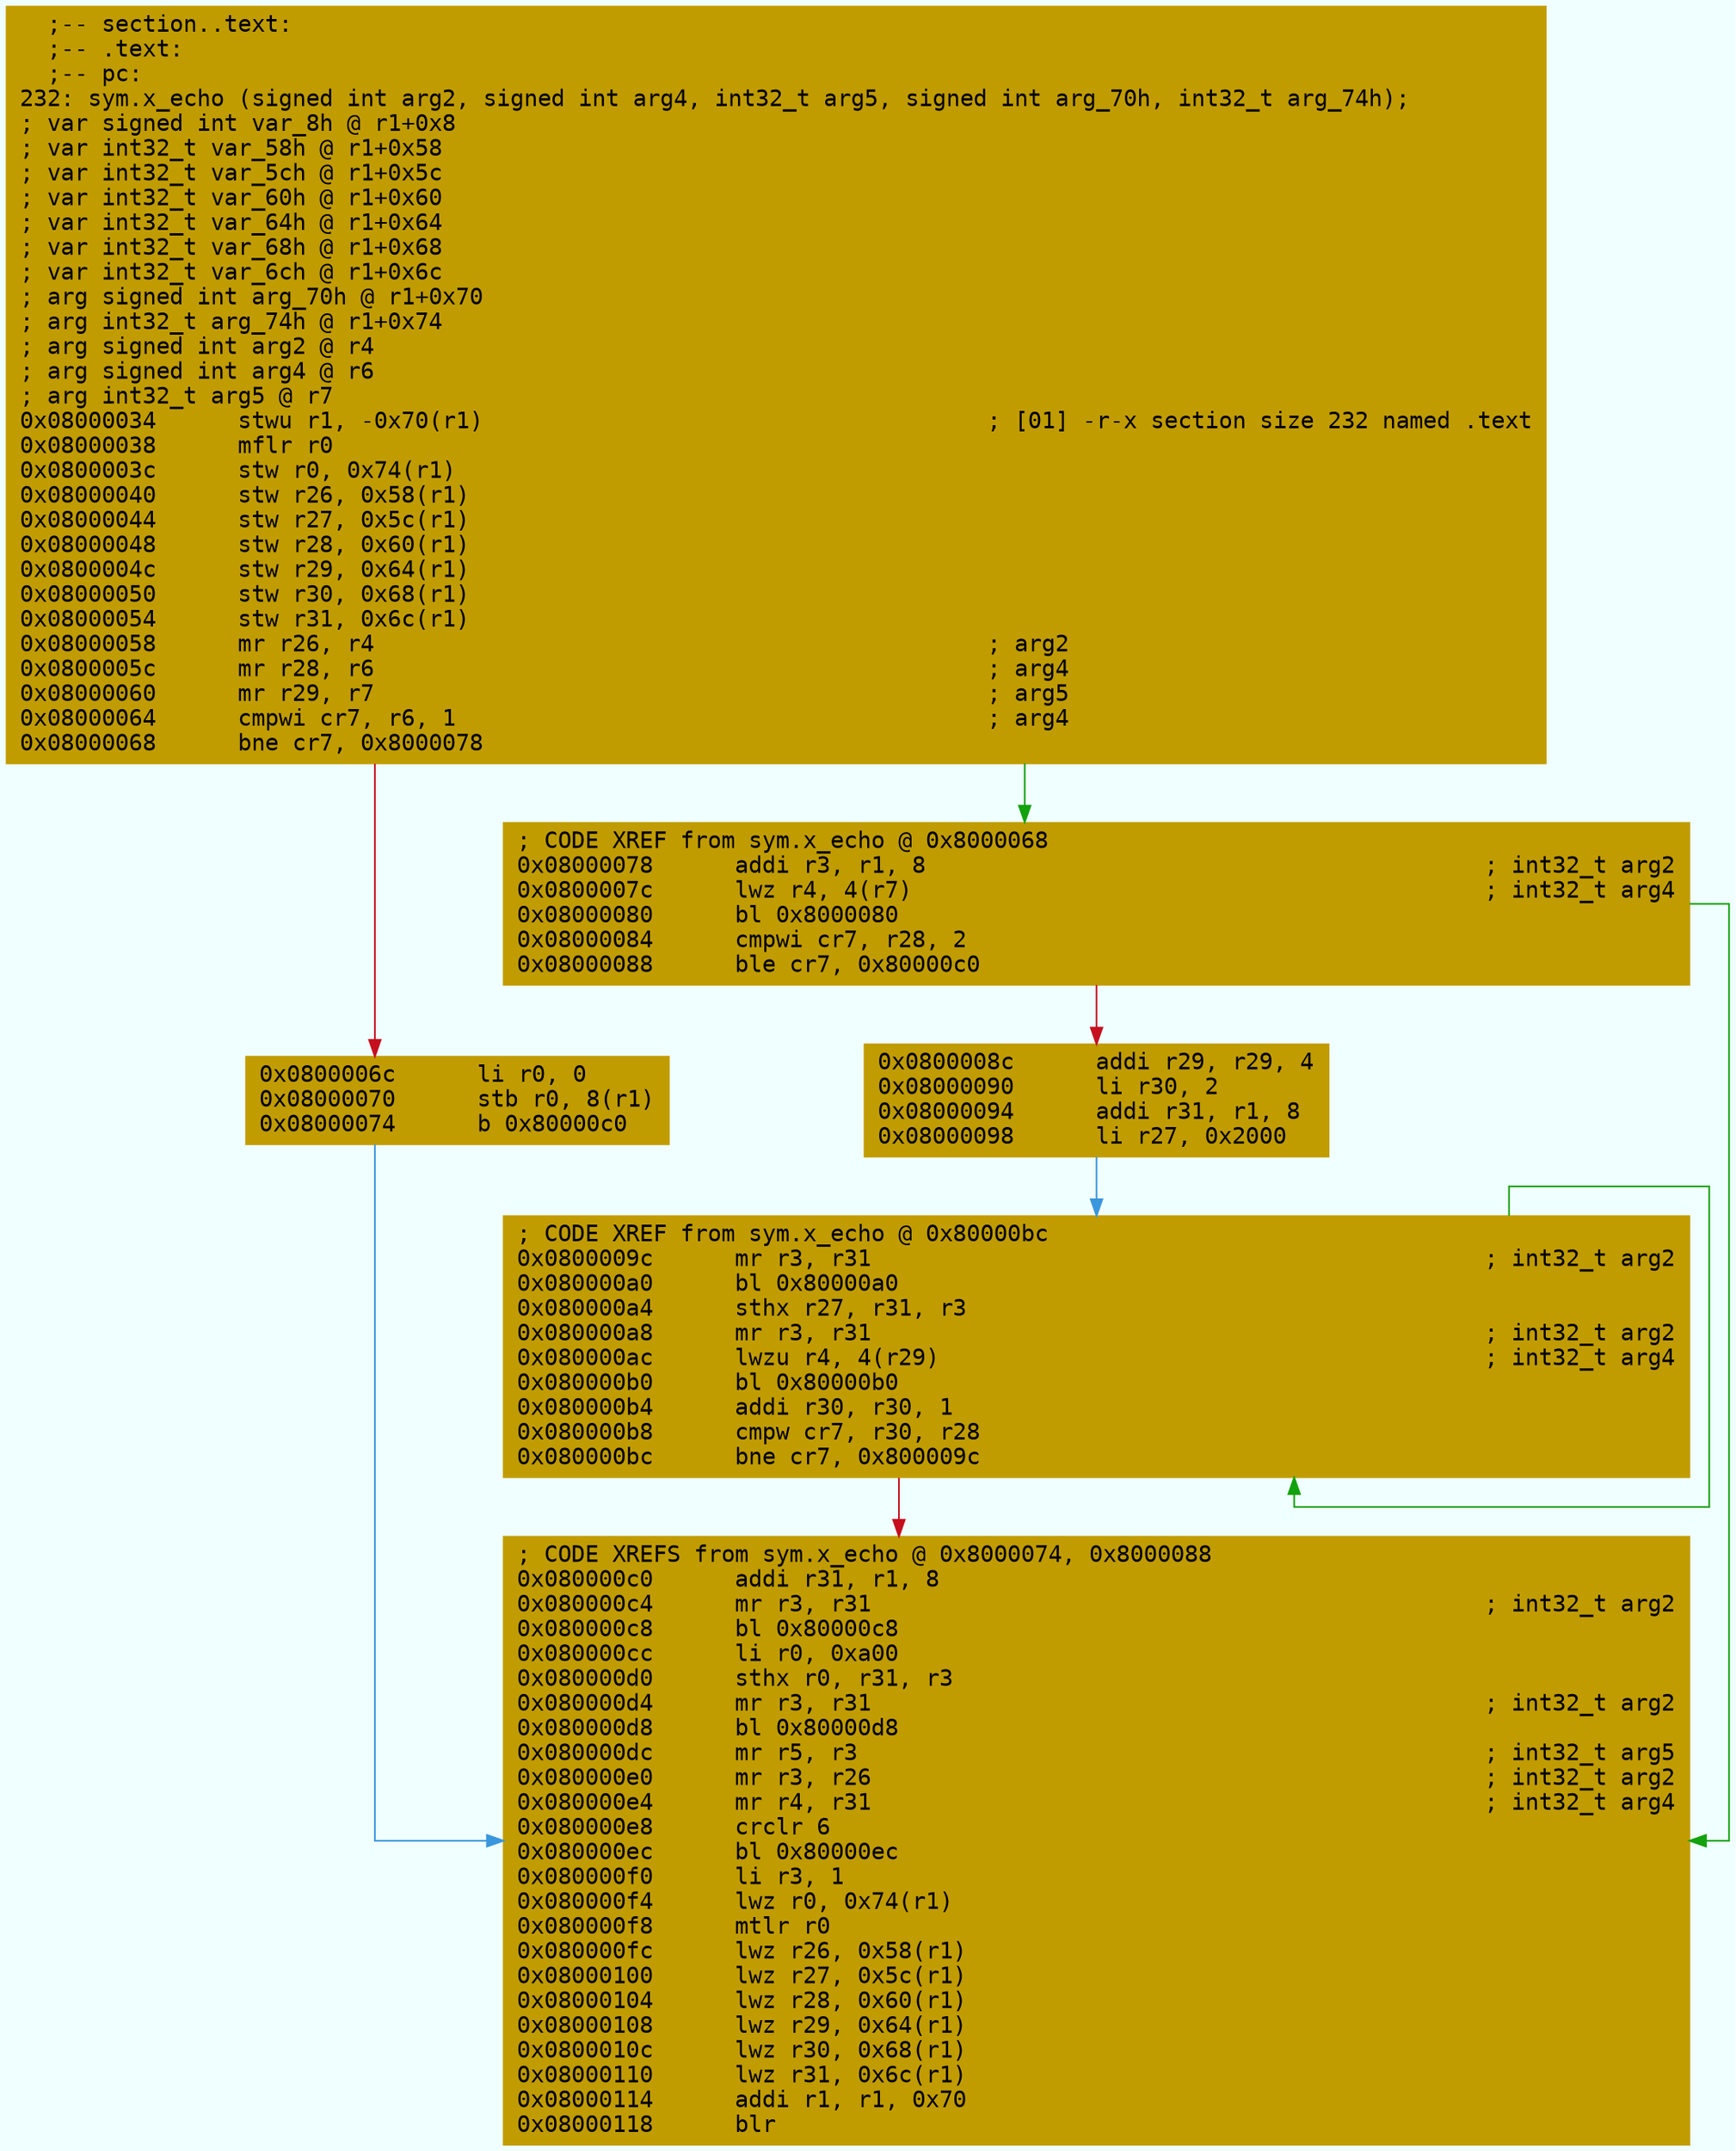 digraph code {
	graph [bgcolor=azure fontsize=8 fontname="Courier" splines="ortho"];
	node [fillcolor=gray style=filled shape=box];
	edge [arrowhead="normal"];
	"0x08000034" [URL="sym.x_echo/0x08000034", fillcolor="#c19c00",color="#c19c00", fontname="Courier",label="  ;-- section..text:\l  ;-- .text:\l  ;-- pc:\l232: sym.x_echo (signed int arg2, signed int arg4, int32_t arg5, signed int arg_70h, int32_t arg_74h);\l; var signed int var_8h @ r1+0x8\l; var int32_t var_58h @ r1+0x58\l; var int32_t var_5ch @ r1+0x5c\l; var int32_t var_60h @ r1+0x60\l; var int32_t var_64h @ r1+0x64\l; var int32_t var_68h @ r1+0x68\l; var int32_t var_6ch @ r1+0x6c\l; arg signed int arg_70h @ r1+0x70\l; arg int32_t arg_74h @ r1+0x74\l; arg signed int arg2 @ r4\l; arg signed int arg4 @ r6\l; arg int32_t arg5 @ r7\l0x08000034      stwu r1, -0x70(r1)                                     ; [01] -r-x section size 232 named .text\l0x08000038      mflr r0\l0x0800003c      stw r0, 0x74(r1)\l0x08000040      stw r26, 0x58(r1)\l0x08000044      stw r27, 0x5c(r1)\l0x08000048      stw r28, 0x60(r1)\l0x0800004c      stw r29, 0x64(r1)\l0x08000050      stw r30, 0x68(r1)\l0x08000054      stw r31, 0x6c(r1)\l0x08000058      mr r26, r4                                             ; arg2\l0x0800005c      mr r28, r6                                             ; arg4\l0x08000060      mr r29, r7                                             ; arg5\l0x08000064      cmpwi cr7, r6, 1                                       ; arg4\l0x08000068      bne cr7, 0x8000078\l"]
	"0x0800006c" [URL="sym.x_echo/0x0800006c", fillcolor="#c19c00",color="#c19c00", fontname="Courier",label="0x0800006c      li r0, 0\l0x08000070      stb r0, 8(r1)\l0x08000074      b 0x80000c0\l"]
	"0x08000078" [URL="sym.x_echo/0x08000078", fillcolor="#c19c00",color="#c19c00", fontname="Courier",label="; CODE XREF from sym.x_echo @ 0x8000068\l0x08000078      addi r3, r1, 8                                         ; int32_t arg2\l0x0800007c      lwz r4, 4(r7)                                          ; int32_t arg4\l0x08000080      bl 0x8000080\l0x08000084      cmpwi cr7, r28, 2\l0x08000088      ble cr7, 0x80000c0\l"]
	"0x0800008c" [URL="sym.x_echo/0x0800008c", fillcolor="#c19c00",color="#c19c00", fontname="Courier",label="0x0800008c      addi r29, r29, 4\l0x08000090      li r30, 2\l0x08000094      addi r31, r1, 8\l0x08000098      li r27, 0x2000\l"]
	"0x0800009c" [URL="sym.x_echo/0x0800009c", fillcolor="#c19c00",color="#c19c00", fontname="Courier",label="; CODE XREF from sym.x_echo @ 0x80000bc\l0x0800009c      mr r3, r31                                             ; int32_t arg2\l0x080000a0      bl 0x80000a0\l0x080000a4      sthx r27, r31, r3\l0x080000a8      mr r3, r31                                             ; int32_t arg2\l0x080000ac      lwzu r4, 4(r29)                                        ; int32_t arg4\l0x080000b0      bl 0x80000b0\l0x080000b4      addi r30, r30, 1\l0x080000b8      cmpw cr7, r30, r28\l0x080000bc      bne cr7, 0x800009c\l"]
	"0x080000c0" [URL="sym.x_echo/0x080000c0", fillcolor="#c19c00",color="#c19c00", fontname="Courier",label="; CODE XREFS from sym.x_echo @ 0x8000074, 0x8000088\l0x080000c0      addi r31, r1, 8\l0x080000c4      mr r3, r31                                             ; int32_t arg2\l0x080000c8      bl 0x80000c8\l0x080000cc      li r0, 0xa00\l0x080000d0      sthx r0, r31, r3\l0x080000d4      mr r3, r31                                             ; int32_t arg2\l0x080000d8      bl 0x80000d8\l0x080000dc      mr r5, r3                                              ; int32_t arg5\l0x080000e0      mr r3, r26                                             ; int32_t arg2\l0x080000e4      mr r4, r31                                             ; int32_t arg4\l0x080000e8      crclr 6\l0x080000ec      bl 0x80000ec\l0x080000f0      li r3, 1\l0x080000f4      lwz r0, 0x74(r1)\l0x080000f8      mtlr r0\l0x080000fc      lwz r26, 0x58(r1)\l0x08000100      lwz r27, 0x5c(r1)\l0x08000104      lwz r28, 0x60(r1)\l0x08000108      lwz r29, 0x64(r1)\l0x0800010c      lwz r30, 0x68(r1)\l0x08000110      lwz r31, 0x6c(r1)\l0x08000114      addi r1, r1, 0x70\l0x08000118      blr\l"]
        "0x08000034" -> "0x08000078" [color="#13a10e"];
        "0x08000034" -> "0x0800006c" [color="#c50f1f"];
        "0x0800006c" -> "0x080000c0" [color="#3a96dd"];
        "0x08000078" -> "0x080000c0" [color="#13a10e"];
        "0x08000078" -> "0x0800008c" [color="#c50f1f"];
        "0x0800008c" -> "0x0800009c" [color="#3a96dd"];
        "0x0800009c" -> "0x0800009c" [color="#13a10e"];
        "0x0800009c" -> "0x080000c0" [color="#c50f1f"];
}
